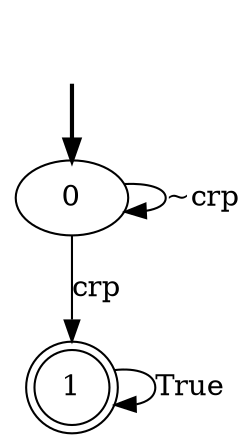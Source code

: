 digraph {
	fake [style=invisible]
	0 [root=true]
	1 [shape=doublecircle]
	fake -> 0 [style=bold]
	0 -> 0 [label="~crp"]
	1 -> 1 [label=True]
	0 -> 1 [label=crp]
}
